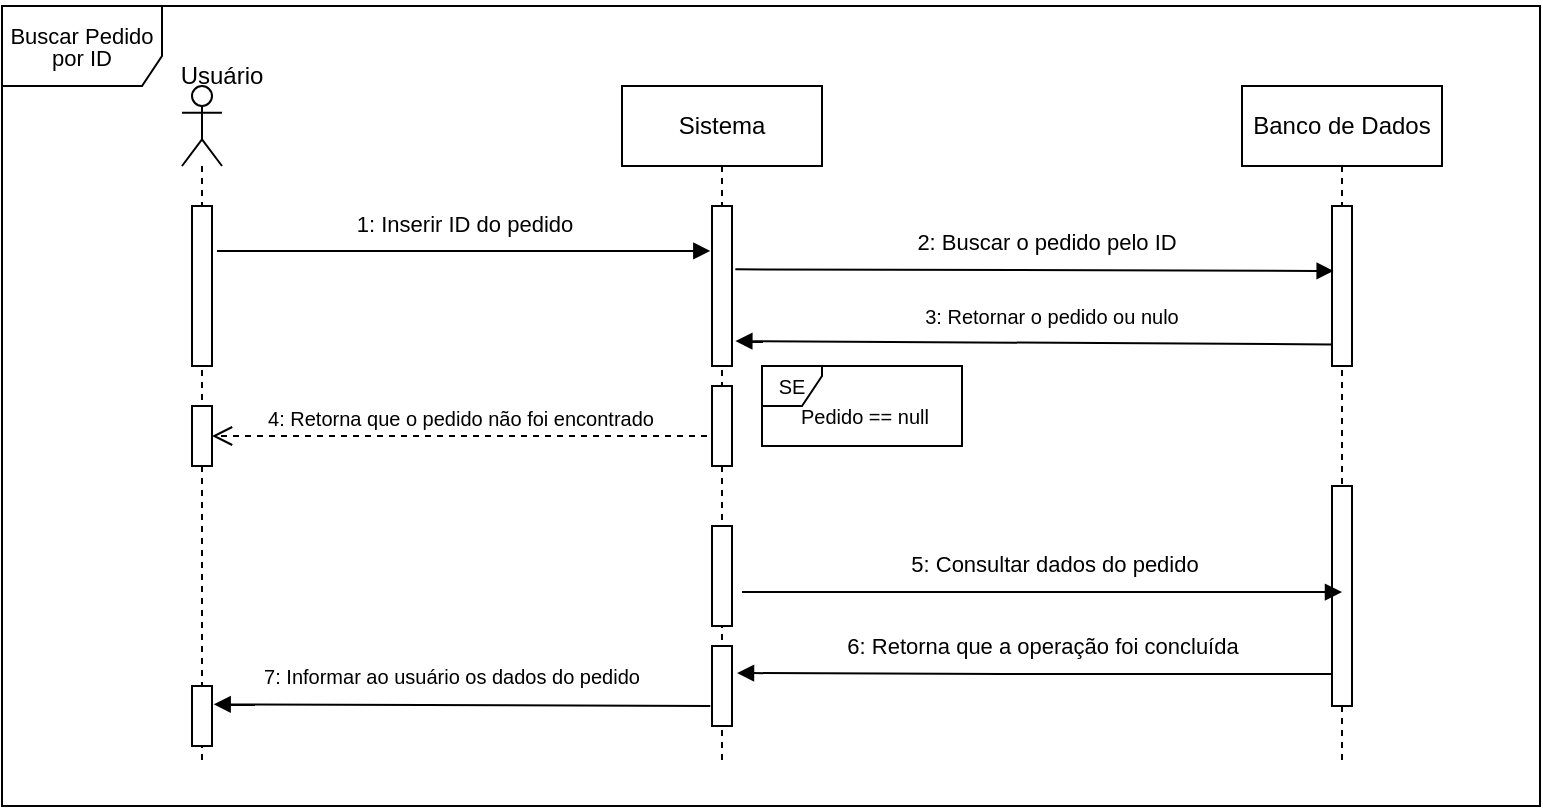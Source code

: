 <mxfile>
    <diagram id="yk8NF5s4lmzRFMYtV1e7" name="Page-1">
        <mxGraphModel dx="1066" dy="612" grid="1" gridSize="10" guides="1" tooltips="1" connect="1" arrows="1" fold="1" page="1" pageScale="1" pageWidth="827" pageHeight="1169" math="0" shadow="0">
            <root>
                <mxCell id="0"/>
                <mxCell id="1" parent="0"/>
                <mxCell id="2" value="&lt;p style=&quot;line-height: 90%;&quot;&gt;&lt;font style=&quot;font-size: 11px;&quot;&gt;Buscar Pedido por ID&lt;/font&gt;&lt;br&gt;&lt;/p&gt;" style="shape=umlFrame;whiteSpace=wrap;html=1;width=80;height=40;" parent="1" vertex="1">
                    <mxGeometry x="20" y="100" width="769" height="400" as="geometry"/>
                </mxCell>
                <mxCell id="6" value="Sistema" style="shape=umlLifeline;perimeter=lifelinePerimeter;whiteSpace=wrap;html=1;container=1;collapsible=0;recursiveResize=0;outlineConnect=0;" parent="1" vertex="1">
                    <mxGeometry x="330" y="140" width="100" height="340" as="geometry"/>
                </mxCell>
                <mxCell id="13" value="" style="html=1;points=[];perimeter=orthogonalPerimeter;" parent="6" vertex="1">
                    <mxGeometry x="45" y="60" width="10" height="80" as="geometry"/>
                </mxCell>
                <mxCell id="28" value="" style="html=1;points=[];perimeter=orthogonalPerimeter;" parent="6" vertex="1">
                    <mxGeometry x="45" y="150" width="10" height="40" as="geometry"/>
                </mxCell>
                <mxCell id="39" value="" style="html=1;points=[];perimeter=orthogonalPerimeter;" parent="6" vertex="1">
                    <mxGeometry x="45" y="220" width="10" height="50" as="geometry"/>
                </mxCell>
                <mxCell id="51" value="" style="html=1;points=[];perimeter=orthogonalPerimeter;" parent="6" vertex="1">
                    <mxGeometry x="45" y="280" width="10" height="40" as="geometry"/>
                </mxCell>
                <mxCell id="7" value="" style="shape=umlLifeline;participant=umlActor;perimeter=lifelinePerimeter;whiteSpace=wrap;html=1;container=1;collapsible=0;recursiveResize=0;verticalAlign=top;spacingTop=36;outlineConnect=0;" parent="1" vertex="1">
                    <mxGeometry x="110" y="140" width="20" height="340" as="geometry"/>
                </mxCell>
                <mxCell id="10" value="" style="html=1;points=[];perimeter=orthogonalPerimeter;" parent="7" vertex="1">
                    <mxGeometry x="5" y="60" width="10" height="80" as="geometry"/>
                </mxCell>
                <mxCell id="35" value="" style="html=1;points=[];perimeter=orthogonalPerimeter;" parent="7" vertex="1">
                    <mxGeometry x="5" y="160" width="10" height="30" as="geometry"/>
                </mxCell>
                <mxCell id="54" value="" style="html=1;points=[];perimeter=orthogonalPerimeter;" parent="7" vertex="1">
                    <mxGeometry x="5" y="300" width="10" height="30" as="geometry"/>
                </mxCell>
                <mxCell id="8" value="Banco de Dados" style="shape=umlLifeline;perimeter=lifelinePerimeter;whiteSpace=wrap;html=1;container=1;collapsible=0;recursiveResize=0;outlineConnect=0;" parent="1" vertex="1">
                    <mxGeometry x="640" y="140" width="100" height="340" as="geometry"/>
                </mxCell>
                <mxCell id="22" value="" style="html=1;points=[];perimeter=orthogonalPerimeter;" parent="8" vertex="1">
                    <mxGeometry x="45" y="60" width="10" height="80" as="geometry"/>
                </mxCell>
                <mxCell id="47" value="" style="html=1;points=[];perimeter=orthogonalPerimeter;" parent="8" vertex="1">
                    <mxGeometry x="45" y="200" width="10" height="110" as="geometry"/>
                </mxCell>
                <mxCell id="9" value="Usuário" style="text;html=1;strokeColor=none;fillColor=none;align=center;verticalAlign=middle;whiteSpace=wrap;rounded=0;" parent="1" vertex="1">
                    <mxGeometry x="100" y="120" width="60" height="30" as="geometry"/>
                </mxCell>
                <mxCell id="12" value="" style="html=1;verticalAlign=bottom;endArrow=block;exitX=1.25;exitY=0.281;exitDx=0;exitDy=0;exitPerimeter=0;entryX=-0.083;entryY=0.281;entryDx=0;entryDy=0;entryPerimeter=0;" parent="1" source="10" target="13" edge="1">
                    <mxGeometry width="80" relative="1" as="geometry">
                        <mxPoint x="150" y="220" as="sourcePoint"/>
                        <mxPoint x="230" y="220" as="targetPoint"/>
                    </mxGeometry>
                </mxCell>
                <mxCell id="14" value="1: Inserir ID do pedido" style="edgeLabel;html=1;align=center;verticalAlign=middle;resizable=0;points=[];" parent="12" vertex="1" connectable="0">
                    <mxGeometry x="0.219" relative="1" as="geometry">
                        <mxPoint x="-27" y="-14" as="offset"/>
                    </mxGeometry>
                </mxCell>
                <mxCell id="20" value="" style="html=1;verticalAlign=bottom;endArrow=block;exitX=1.167;exitY=0.396;exitDx=0;exitDy=0;exitPerimeter=0;entryX=0.083;entryY=0.406;entryDx=0;entryDy=0;entryPerimeter=0;" parent="1" source="13" target="22" edge="1">
                    <mxGeometry width="80" relative="1" as="geometry">
                        <mxPoint x="390" y="230" as="sourcePoint"/>
                        <mxPoint x="690" y="232" as="targetPoint"/>
                    </mxGeometry>
                </mxCell>
                <mxCell id="21" value="2: Buscar o pedido pelo ID" style="edgeLabel;html=1;align=center;verticalAlign=middle;resizable=0;points=[];" parent="20" vertex="1" connectable="0">
                    <mxGeometry x="0.219" relative="1" as="geometry">
                        <mxPoint x="-27" y="-14" as="offset"/>
                    </mxGeometry>
                </mxCell>
                <mxCell id="27" value="SE" style="shape=umlFrame;whiteSpace=wrap;html=1;fontSize=10;fillColor=#FFFFFF;width=30;height=20;" parent="1" vertex="1">
                    <mxGeometry x="400" y="280" width="100" height="40" as="geometry"/>
                </mxCell>
                <mxCell id="29" value="" style="html=1;verticalAlign=bottom;endArrow=block;exitX=0;exitY=0.865;exitDx=0;exitDy=0;exitPerimeter=0;entryX=1.167;entryY=0.844;entryDx=0;entryDy=0;entryPerimeter=0;" parent="1" source="22" target="13" edge="1">
                    <mxGeometry width="80" relative="1" as="geometry">
                        <mxPoint x="396.67" y="289.58" as="sourcePoint"/>
                        <mxPoint x="695.83" y="290.38" as="targetPoint"/>
                    </mxGeometry>
                </mxCell>
                <mxCell id="31" value="3: Retornar o pedido ou nulo" style="text;html=1;strokeColor=none;fillColor=none;align=center;verticalAlign=middle;whiteSpace=wrap;rounded=0;fontSize=10;" parent="1" vertex="1">
                    <mxGeometry x="450" y="240" width="190" height="30" as="geometry"/>
                </mxCell>
                <mxCell id="32" value="Pedido == null" style="text;html=1;strokeColor=none;fillColor=none;align=center;verticalAlign=middle;whiteSpace=wrap;rounded=0;fontSize=10;" parent="1" vertex="1">
                    <mxGeometry x="414" y="290" width="75" height="30" as="geometry"/>
                </mxCell>
                <mxCell id="34" value="4: Retorna que o pedido não foi encontrado" style="html=1;verticalAlign=bottom;endArrow=open;dashed=1;endSize=8;fontSize=10;exitX=-0.25;exitY=0.625;exitDx=0;exitDy=0;exitPerimeter=0;entryX=1;entryY=0.5;entryDx=0;entryDy=0;entryPerimeter=0;" parent="1" source="28" target="35" edge="1">
                    <mxGeometry x="0.002" relative="1" as="geometry">
                        <mxPoint x="375" y="310" as="sourcePoint"/>
                        <mxPoint x="130" y="314" as="targetPoint"/>
                        <mxPoint as="offset"/>
                    </mxGeometry>
                </mxCell>
                <mxCell id="45" value="" style="html=1;verticalAlign=bottom;endArrow=block;exitX=1.5;exitY=0.75;exitDx=0;exitDy=0;exitPerimeter=0;entryX=0.5;entryY=0.286;entryDx=0;entryDy=0;entryPerimeter=0;" parent="1" edge="1">
                    <mxGeometry width="80" relative="1" as="geometry">
                        <mxPoint x="390" y="393" as="sourcePoint"/>
                        <mxPoint x="690" y="393.02" as="targetPoint"/>
                    </mxGeometry>
                </mxCell>
                <mxCell id="46" value="5: Consultar dados do pedido" style="edgeLabel;html=1;align=center;verticalAlign=middle;resizable=0;points=[];" parent="45" vertex="1" connectable="0">
                    <mxGeometry x="0.219" relative="1" as="geometry">
                        <mxPoint x="-27" y="-14" as="offset"/>
                    </mxGeometry>
                </mxCell>
                <mxCell id="49" value="" style="html=1;verticalAlign=bottom;endArrow=block;entryX=1.25;entryY=0.313;entryDx=0;entryDy=0;entryPerimeter=0;" parent="1" source="47" edge="1">
                    <mxGeometry width="80" relative="1" as="geometry">
                        <mxPoint x="682" y="427" as="sourcePoint"/>
                        <mxPoint x="387.5" y="433.52" as="targetPoint"/>
                        <Array as="points">
                            <mxPoint x="530" y="434"/>
                        </Array>
                    </mxGeometry>
                </mxCell>
                <mxCell id="52" value="6: Retorna que a operação foi concluída" style="edgeLabel;html=1;align=center;verticalAlign=middle;resizable=0;points=[];" parent="1" vertex="1" connectable="0">
                    <mxGeometry x="540" y="420.0" as="geometry"/>
                </mxCell>
                <mxCell id="53" value="" style="html=1;verticalAlign=bottom;endArrow=block;exitX=-0.333;exitY=0.738;exitDx=0;exitDy=0;exitPerimeter=0;entryX=1.083;entryY=0.306;entryDx=0;entryDy=0;entryPerimeter=0;" parent="1" target="54" edge="1">
                    <mxGeometry width="80" relative="1" as="geometry">
                        <mxPoint x="374.17" y="450.0" as="sourcePoint"/>
                        <mxPoint x="80" y="450.86" as="targetPoint"/>
                    </mxGeometry>
                </mxCell>
                <mxCell id="55" value="7: Informar ao usuário os dados do pedido" style="text;html=1;strokeColor=none;fillColor=none;align=center;verticalAlign=middle;whiteSpace=wrap;rounded=0;fontSize=10;" parent="1" vertex="1">
                    <mxGeometry x="110" y="420" width="270" height="30" as="geometry"/>
                </mxCell>
            </root>
        </mxGraphModel>
    </diagram>
</mxfile>